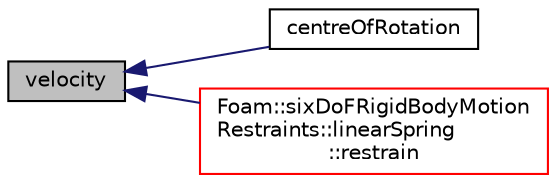digraph "velocity"
{
  bgcolor="transparent";
  edge [fontname="Helvetica",fontsize="10",labelfontname="Helvetica",labelfontsize="10"];
  node [fontname="Helvetica",fontsize="10",shape=record];
  rankdir="LR";
  Node1 [label="velocity",height=0.2,width=0.4,color="black", fillcolor="grey75", style="filled", fontcolor="black"];
  Node1 -> Node2 [dir="back",color="midnightblue",fontsize="10",style="solid",fontname="Helvetica"];
  Node2 [label="centreOfRotation",height=0.2,width=0.4,color="black",URL="$a02400.html#a2b821aab94717c5e04501f196b299094",tooltip="Return non-const access to the centre of rotation. "];
  Node1 -> Node3 [dir="back",color="midnightblue",fontsize="10",style="solid",fontname="Helvetica"];
  Node3 [label="Foam::sixDoFRigidBodyMotion\lRestraints::linearSpring\l::restrain",height=0.2,width=0.4,color="red",URL="$a01372.html#a7fa713dfa7e7b8124d760266460acb1a",tooltip="Calculate the restraint position, force and moment. "];
}
